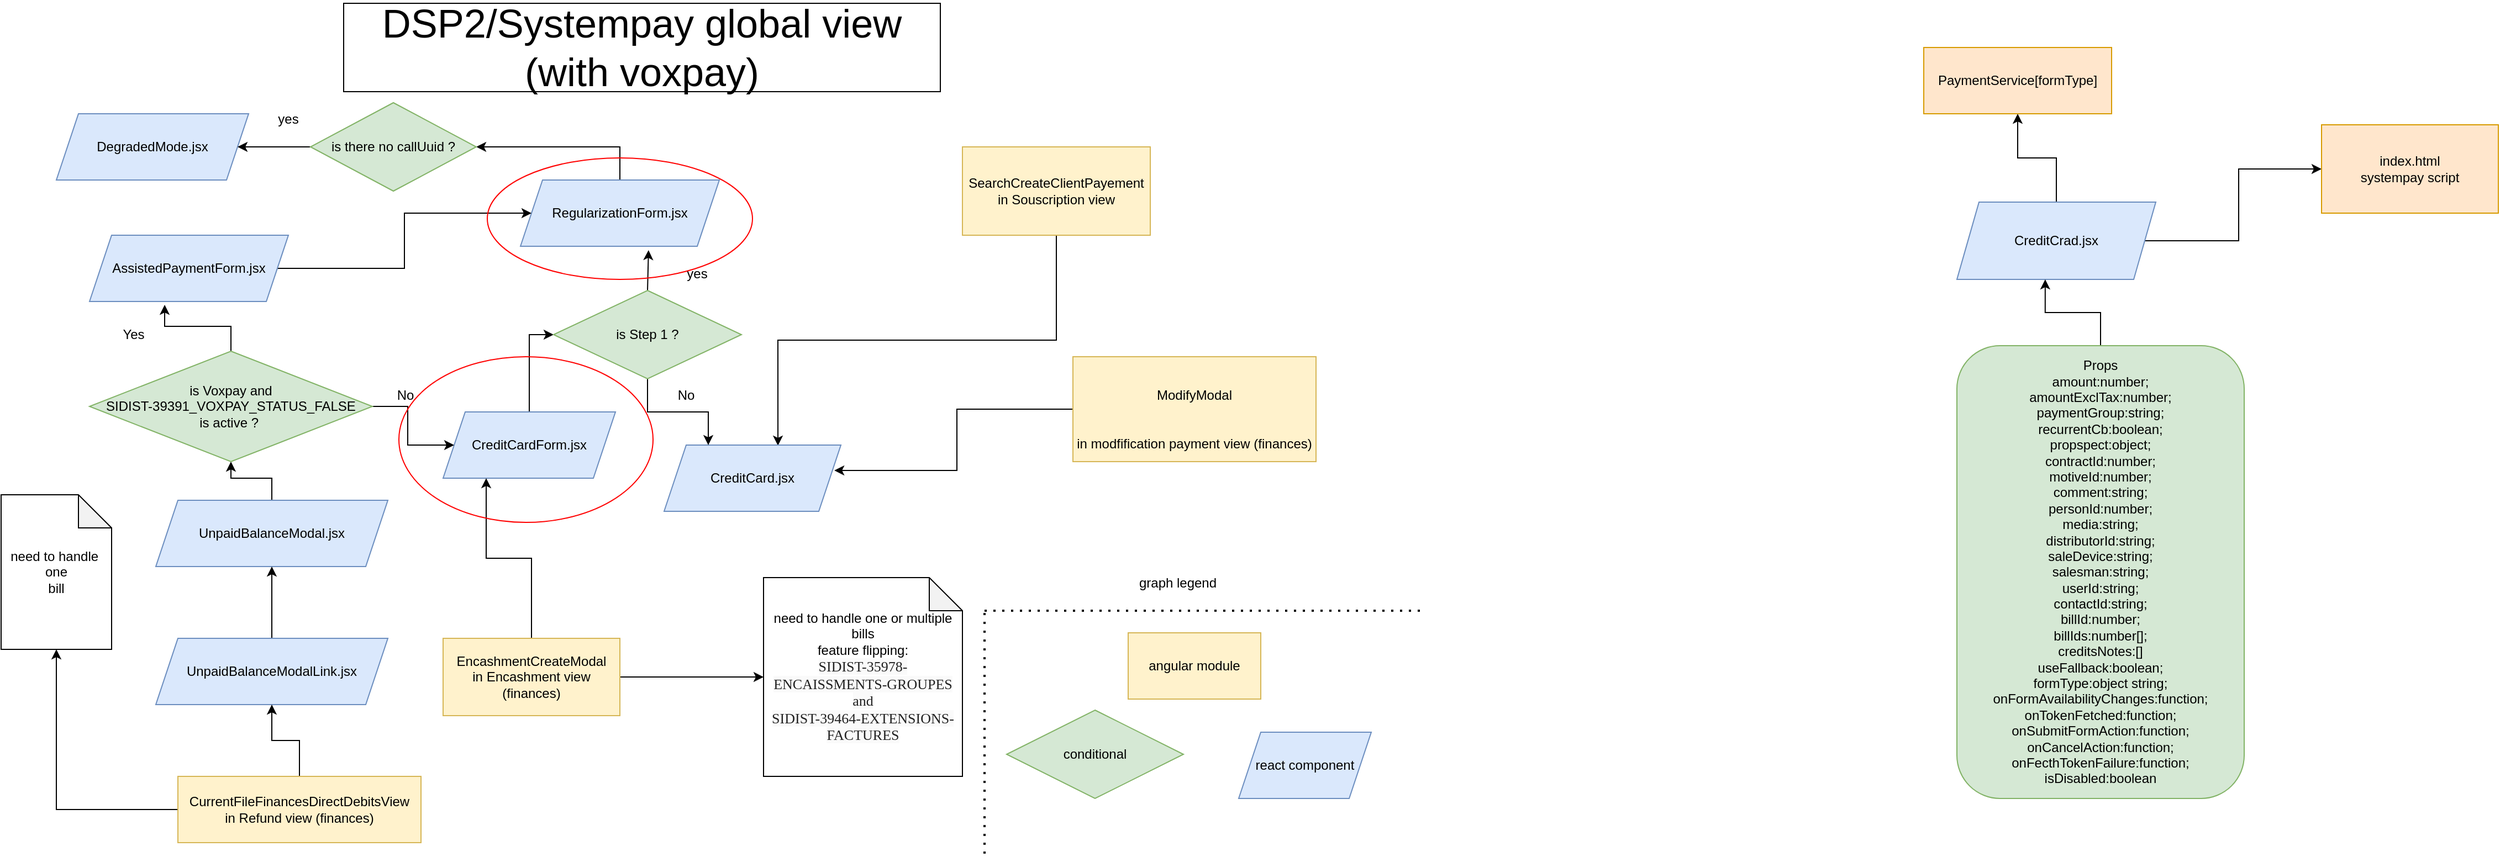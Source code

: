 <mxfile version="20.4.1" type="github" pages="3">
  <diagram id="VnlkdWDD-OTya16-6Z_L" name="Page-1">
    <mxGraphModel dx="1227" dy="785" grid="1" gridSize="10" guides="1" tooltips="1" connect="1" arrows="1" fold="1" page="1" pageScale="1" pageWidth="827" pageHeight="1169" math="0" shadow="0">
      <root>
        <mxCell id="0" />
        <mxCell id="1" parent="0" />
        <mxCell id="nQrAimb7asng9hxnftcy-4" style="edgeStyle=orthogonalEdgeStyle;rounded=0;orthogonalLoop=1;jettySize=auto;html=1;exitX=0.5;exitY=1;exitDx=0;exitDy=0;entryX=0.644;entryY=0.008;entryDx=0;entryDy=0;entryPerimeter=0;" parent="1" source="nQrAimb7asng9hxnftcy-1" target="nQrAimb7asng9hxnftcy-2" edge="1">
          <mxGeometry relative="1" as="geometry" />
        </mxCell>
        <mxCell id="nQrAimb7asng9hxnftcy-1" value="SearchCreateClientPayement&lt;br&gt;in Souscription view&lt;br&gt;" style="rounded=0;whiteSpace=wrap;html=1;fillColor=#fff2cc;strokeColor=#d6b656;" parent="1" vertex="1">
          <mxGeometry x="920" y="140" width="170" height="80" as="geometry" />
        </mxCell>
        <mxCell id="nQrAimb7asng9hxnftcy-2" value="CreditCard.jsx" style="shape=parallelogram;perimeter=parallelogramPerimeter;whiteSpace=wrap;html=1;fixedSize=1;fillColor=#dae8fc;strokeColor=#6c8ebf;" parent="1" vertex="1">
          <mxGeometry x="650" y="410" width="160" height="60" as="geometry" />
        </mxCell>
        <mxCell id="nQrAimb7asng9hxnftcy-6" value="&lt;font style=&quot;font-size: 36px;&quot;&gt;DSP2/Systempay global view (with voxpay)&lt;/font&gt;" style="rounded=0;whiteSpace=wrap;html=1;" parent="1" vertex="1">
          <mxGeometry x="360" y="10" width="540" height="80" as="geometry" />
        </mxCell>
        <mxCell id="nQrAimb7asng9hxnftcy-8" style="edgeStyle=orthogonalEdgeStyle;rounded=0;orthogonalLoop=1;jettySize=auto;html=1;exitX=0;exitY=0.5;exitDx=0;exitDy=0;entryX=0.963;entryY=0.383;entryDx=0;entryDy=0;entryPerimeter=0;fontSize=12;" parent="1" source="nQrAimb7asng9hxnftcy-7" target="nQrAimb7asng9hxnftcy-2" edge="1">
          <mxGeometry relative="1" as="geometry" />
        </mxCell>
        <mxCell id="nQrAimb7asng9hxnftcy-7" value="&lt;font style=&quot;font-size: 12px;&quot;&gt;ModifyModal &lt;br&gt;in modfification payment view (finances)&lt;br&gt;&lt;/font&gt;" style="rounded=0;whiteSpace=wrap;html=1;fontSize=36;fillColor=#fff2cc;strokeColor=#d6b656;" parent="1" vertex="1">
          <mxGeometry x="1020" y="330" width="220" height="95" as="geometry" />
        </mxCell>
        <mxCell id="nQrAimb7asng9hxnftcy-46" style="edgeStyle=orthogonalEdgeStyle;rounded=0;orthogonalLoop=1;jettySize=auto;html=1;exitX=0.5;exitY=0;exitDx=0;exitDy=0;entryX=0;entryY=0.5;entryDx=0;entryDy=0;fontSize=12;" parent="1" source="nQrAimb7asng9hxnftcy-9" target="nQrAimb7asng9hxnftcy-45" edge="1">
          <mxGeometry relative="1" as="geometry" />
        </mxCell>
        <mxCell id="nQrAimb7asng9hxnftcy-9" value="CreditCardForm.jsx" style="shape=parallelogram;perimeter=parallelogramPerimeter;whiteSpace=wrap;html=1;fixedSize=1;fontSize=12;fillColor=#dae8fc;strokeColor=#6c8ebf;" parent="1" vertex="1">
          <mxGeometry x="450" y="380" width="156" height="60" as="geometry" />
        </mxCell>
        <mxCell id="nQrAimb7asng9hxnftcy-53" style="edgeStyle=orthogonalEdgeStyle;rounded=0;orthogonalLoop=1;jettySize=auto;html=1;exitX=0.5;exitY=0;exitDx=0;exitDy=0;entryX=0.5;entryY=1;entryDx=0;entryDy=0;fontSize=12;" parent="1" source="nQrAimb7asng9hxnftcy-11" target="nQrAimb7asng9hxnftcy-51" edge="1">
          <mxGeometry relative="1" as="geometry" />
        </mxCell>
        <mxCell id="nQrAimb7asng9hxnftcy-11" value="UnpaidBalanceModal.jsx" style="shape=parallelogram;perimeter=parallelogramPerimeter;whiteSpace=wrap;html=1;fixedSize=1;fontSize=12;fillColor=#dae8fc;strokeColor=#6c8ebf;" parent="1" vertex="1">
          <mxGeometry x="190" y="460" width="210" height="60" as="geometry" />
        </mxCell>
        <mxCell id="nQrAimb7asng9hxnftcy-15" style="edgeStyle=orthogonalEdgeStyle;rounded=0;orthogonalLoop=1;jettySize=auto;html=1;entryX=0.5;entryY=1;entryDx=0;entryDy=0;fontSize=12;" parent="1" source="nQrAimb7asng9hxnftcy-13" target="nQrAimb7asng9hxnftcy-11" edge="1">
          <mxGeometry relative="1" as="geometry" />
        </mxCell>
        <mxCell id="nQrAimb7asng9hxnftcy-13" value="UnpaidBalanceModalLink.jsx" style="shape=parallelogram;perimeter=parallelogramPerimeter;whiteSpace=wrap;html=1;fixedSize=1;fontSize=12;fillColor=#dae8fc;strokeColor=#6c8ebf;" parent="1" vertex="1">
          <mxGeometry x="190" y="585" width="210" height="60" as="geometry" />
        </mxCell>
        <mxCell id="nQrAimb7asng9hxnftcy-17" style="edgeStyle=orthogonalEdgeStyle;rounded=0;orthogonalLoop=1;jettySize=auto;html=1;exitX=0.5;exitY=0;exitDx=0;exitDy=0;entryX=0.5;entryY=1;entryDx=0;entryDy=0;fontSize=12;" parent="1" source="nQrAimb7asng9hxnftcy-16" target="nQrAimb7asng9hxnftcy-13" edge="1">
          <mxGeometry relative="1" as="geometry" />
        </mxCell>
        <mxCell id="nQrAimb7asng9hxnftcy-40" style="edgeStyle=orthogonalEdgeStyle;rounded=0;orthogonalLoop=1;jettySize=auto;html=1;exitX=0;exitY=0.5;exitDx=0;exitDy=0;entryX=0.5;entryY=1;entryDx=0;entryDy=0;entryPerimeter=0;fontSize=12;" parent="1" source="nQrAimb7asng9hxnftcy-16" target="nQrAimb7asng9hxnftcy-39" edge="1">
          <mxGeometry relative="1" as="geometry" />
        </mxCell>
        <mxCell id="nQrAimb7asng9hxnftcy-16" value="CurrentFileFinancesDirectDebitsView&lt;br&gt;in Refund view (finances)" style="rounded=0;whiteSpace=wrap;html=1;fontSize=12;fillColor=#fff2cc;strokeColor=#d6b656;" parent="1" vertex="1">
          <mxGeometry x="210" y="710" width="220" height="60" as="geometry" />
        </mxCell>
        <mxCell id="nQrAimb7asng9hxnftcy-20" style="edgeStyle=orthogonalEdgeStyle;rounded=0;orthogonalLoop=1;jettySize=auto;html=1;exitX=0.5;exitY=0;exitDx=0;exitDy=0;entryX=0.25;entryY=1;entryDx=0;entryDy=0;fontSize=12;" parent="1" source="nQrAimb7asng9hxnftcy-18" target="nQrAimb7asng9hxnftcy-9" edge="1">
          <mxGeometry relative="1" as="geometry" />
        </mxCell>
        <mxCell id="nQrAimb7asng9hxnftcy-42" style="edgeStyle=orthogonalEdgeStyle;rounded=0;orthogonalLoop=1;jettySize=auto;html=1;exitX=1;exitY=0.5;exitDx=0;exitDy=0;entryX=0;entryY=0.5;entryDx=0;entryDy=0;entryPerimeter=0;fontSize=12;" parent="1" source="nQrAimb7asng9hxnftcy-18" target="nQrAimb7asng9hxnftcy-41" edge="1">
          <mxGeometry relative="1" as="geometry" />
        </mxCell>
        <mxCell id="nQrAimb7asng9hxnftcy-18" value="EncashmentCreateModal&lt;br&gt;in Encashment view (finances)" style="rounded=0;whiteSpace=wrap;html=1;fontSize=12;fillColor=#fff2cc;strokeColor=#d6b656;" parent="1" vertex="1">
          <mxGeometry x="450" y="585" width="160" height="70" as="geometry" />
        </mxCell>
        <mxCell id="nQrAimb7asng9hxnftcy-63" style="edgeStyle=orthogonalEdgeStyle;rounded=0;orthogonalLoop=1;jettySize=auto;html=1;exitX=0.5;exitY=0;exitDx=0;exitDy=0;fontSize=12;" parent="1" source="nQrAimb7asng9hxnftcy-21" target="nQrAimb7asng9hxnftcy-58" edge="1">
          <mxGeometry relative="1" as="geometry" />
        </mxCell>
        <mxCell id="nQrAimb7asng9hxnftcy-21" value="RegularizationForm.jsx" style="shape=parallelogram;perimeter=parallelogramPerimeter;whiteSpace=wrap;html=1;fixedSize=1;fontSize=12;fillColor=#dae8fc;strokeColor=#6c8ebf;" parent="1" vertex="1">
          <mxGeometry x="520" y="170" width="180" height="60" as="geometry" />
        </mxCell>
        <mxCell id="nQrAimb7asng9hxnftcy-25" style="edgeStyle=orthogonalEdgeStyle;rounded=0;orthogonalLoop=1;jettySize=auto;html=1;exitX=1;exitY=0.5;exitDx=0;exitDy=0;entryX=0;entryY=0.5;entryDx=0;entryDy=0;fontSize=12;" parent="1" source="nQrAimb7asng9hxnftcy-23" target="nQrAimb7asng9hxnftcy-21" edge="1">
          <mxGeometry relative="1" as="geometry" />
        </mxCell>
        <mxCell id="nQrAimb7asng9hxnftcy-23" value="AssistedPaymentForm.jsx" style="shape=parallelogram;perimeter=parallelogramPerimeter;whiteSpace=wrap;html=1;fixedSize=1;fontSize=12;fillColor=#dae8fc;strokeColor=#6c8ebf;" parent="1" vertex="1">
          <mxGeometry x="130" y="220" width="180" height="60" as="geometry" />
        </mxCell>
        <mxCell id="nQrAimb7asng9hxnftcy-27" value="graph legend" style="text;html=1;strokeColor=none;fillColor=none;align=center;verticalAlign=middle;whiteSpace=wrap;rounded=0;fontSize=12;" parent="1" vertex="1">
          <mxGeometry x="1030" y="520" width="170" height="30" as="geometry" />
        </mxCell>
        <mxCell id="nQrAimb7asng9hxnftcy-29" value="" style="endArrow=none;dashed=1;html=1;dashPattern=1 3;strokeWidth=2;rounded=0;fontSize=12;" parent="1" edge="1">
          <mxGeometry width="50" height="50" relative="1" as="geometry">
            <mxPoint x="940" y="560" as="sourcePoint" />
            <mxPoint x="1340" y="560" as="targetPoint" />
            <Array as="points">
              <mxPoint x="1170" y="560" />
            </Array>
          </mxGeometry>
        </mxCell>
        <mxCell id="nQrAimb7asng9hxnftcy-31" value="" style="endArrow=none;dashed=1;html=1;dashPattern=1 3;strokeWidth=2;rounded=0;fontSize=12;" parent="1" edge="1">
          <mxGeometry width="50" height="50" relative="1" as="geometry">
            <mxPoint x="940" y="780" as="sourcePoint" />
            <mxPoint x="940" y="560" as="targetPoint" />
          </mxGeometry>
        </mxCell>
        <mxCell id="nQrAimb7asng9hxnftcy-32" value="angular module" style="rounded=0;whiteSpace=wrap;html=1;fontSize=12;fillColor=#fff2cc;strokeColor=#d6b656;" parent="1" vertex="1">
          <mxGeometry x="1070" y="580" width="120" height="60" as="geometry" />
        </mxCell>
        <mxCell id="nQrAimb7asng9hxnftcy-34" value="react component" style="shape=parallelogram;perimeter=parallelogramPerimeter;whiteSpace=wrap;html=1;fixedSize=1;fontSize=12;fillColor=#dae8fc;strokeColor=#6c8ebf;" parent="1" vertex="1">
          <mxGeometry x="1170" y="670" width="120" height="60" as="geometry" />
        </mxCell>
        <mxCell id="nQrAimb7asng9hxnftcy-35" value="DegradedMode.jsx" style="shape=parallelogram;perimeter=parallelogramPerimeter;whiteSpace=wrap;html=1;fixedSize=1;fontSize=12;fillColor=#dae8fc;strokeColor=#6c8ebf;" parent="1" vertex="1">
          <mxGeometry x="100" y="110" width="174" height="60" as="geometry" />
        </mxCell>
        <mxCell id="nQrAimb7asng9hxnftcy-39" value="need to handle&amp;nbsp; one&lt;br&gt;bill" style="shape=note;whiteSpace=wrap;html=1;backgroundOutline=1;darkOpacity=0.05;fontSize=12;" parent="1" vertex="1">
          <mxGeometry x="50" y="455" width="100" height="140" as="geometry" />
        </mxCell>
        <mxCell id="nQrAimb7asng9hxnftcy-41" value="need to handle one or multiple bills&lt;br&gt;feature flipping:&lt;br&gt;&lt;span style=&quot;color: rgba(0, 0, 0, 0.87); font-family: &amp;quot;Roboto Slab&amp;quot;, serif; font-size: 13px; text-align: left; background-color: rgb(250, 250, 250);&quot;&gt;SIDIST-35978-ENCAISSMENTS-GROUPES and&lt;br&gt;&lt;/span&gt;&lt;span style=&quot;color: rgba(0, 0, 0, 0.87); font-family: &amp;quot;Roboto Slab&amp;quot;, serif; font-size: 13px; text-align: left; background-color: rgb(250, 250, 250);&quot;&gt;SIDIST-39464-EXTENSIONS-FACTURES&lt;/span&gt;&lt;span style=&quot;color: rgba(0, 0, 0, 0.87); font-family: &amp;quot;Roboto Slab&amp;quot;, serif; font-size: 13px; text-align: left; background-color: rgb(250, 250, 250);&quot;&gt;&lt;br&gt;&lt;/span&gt;" style="shape=note;whiteSpace=wrap;html=1;backgroundOutline=1;darkOpacity=0.05;fontSize=12;" parent="1" vertex="1">
          <mxGeometry x="740" y="530" width="180" height="180" as="geometry" />
        </mxCell>
        <mxCell id="nQrAimb7asng9hxnftcy-47" style="edgeStyle=orthogonalEdgeStyle;rounded=0;orthogonalLoop=1;jettySize=auto;html=1;exitX=0.5;exitY=0;exitDx=0;exitDy=0;entryX=0.644;entryY=1.058;entryDx=0;entryDy=0;entryPerimeter=0;fontSize=12;" parent="1" source="nQrAimb7asng9hxnftcy-45" target="nQrAimb7asng9hxnftcy-21" edge="1">
          <mxGeometry relative="1" as="geometry" />
        </mxCell>
        <mxCell id="nQrAimb7asng9hxnftcy-48" style="edgeStyle=orthogonalEdgeStyle;rounded=0;orthogonalLoop=1;jettySize=auto;html=1;exitX=0.5;exitY=1;exitDx=0;exitDy=0;entryX=0.25;entryY=0;entryDx=0;entryDy=0;fontSize=12;" parent="1" source="nQrAimb7asng9hxnftcy-45" target="nQrAimb7asng9hxnftcy-2" edge="1">
          <mxGeometry relative="1" as="geometry" />
        </mxCell>
        <mxCell id="nQrAimb7asng9hxnftcy-45" value="is Step 1 ?" style="rhombus;whiteSpace=wrap;html=1;fontSize=12;fillColor=#d5e8d4;strokeColor=#82b366;" parent="1" vertex="1">
          <mxGeometry x="550" y="270" width="170" height="80" as="geometry" />
        </mxCell>
        <mxCell id="nQrAimb7asng9hxnftcy-49" value="No" style="text;html=1;strokeColor=none;fillColor=none;align=center;verticalAlign=middle;whiteSpace=wrap;rounded=0;fontSize=12;" parent="1" vertex="1">
          <mxGeometry x="640" y="350" width="60" height="30" as="geometry" />
        </mxCell>
        <mxCell id="nQrAimb7asng9hxnftcy-50" value="yes" style="text;html=1;strokeColor=none;fillColor=none;align=center;verticalAlign=middle;whiteSpace=wrap;rounded=0;fontSize=12;" parent="1" vertex="1">
          <mxGeometry x="650" y="240" width="60" height="30" as="geometry" />
        </mxCell>
        <mxCell id="nQrAimb7asng9hxnftcy-54" style="edgeStyle=orthogonalEdgeStyle;rounded=0;orthogonalLoop=1;jettySize=auto;html=1;exitX=1;exitY=0.5;exitDx=0;exitDy=0;fontSize=12;" parent="1" source="nQrAimb7asng9hxnftcy-51" target="nQrAimb7asng9hxnftcy-9" edge="1">
          <mxGeometry relative="1" as="geometry" />
        </mxCell>
        <mxCell id="nQrAimb7asng9hxnftcy-56" style="edgeStyle=orthogonalEdgeStyle;rounded=0;orthogonalLoop=1;jettySize=auto;html=1;exitX=0.5;exitY=0;exitDx=0;exitDy=0;entryX=0.378;entryY=1.05;entryDx=0;entryDy=0;entryPerimeter=0;fontSize=12;" parent="1" source="nQrAimb7asng9hxnftcy-51" target="nQrAimb7asng9hxnftcy-23" edge="1">
          <mxGeometry relative="1" as="geometry" />
        </mxCell>
        <mxCell id="nQrAimb7asng9hxnftcy-51" value="is Voxpay and &lt;br&gt;SIDIST-39391_VOXPAY_STATUS_FALSE&lt;br&gt;&lt;span style=&quot;background-color: initial; text-align: left;&quot;&gt;is active ?&amp;nbsp;&lt;/span&gt;" style="rhombus;whiteSpace=wrap;html=1;fontSize=12;fillColor=#d5e8d4;strokeColor=#82b366;" parent="1" vertex="1">
          <mxGeometry x="130" y="325" width="256" height="100" as="geometry" />
        </mxCell>
        <mxCell id="nQrAimb7asng9hxnftcy-55" value="No" style="text;html=1;strokeColor=none;fillColor=none;align=center;verticalAlign=middle;whiteSpace=wrap;rounded=0;fontSize=12;" parent="1" vertex="1">
          <mxGeometry x="386" y="350" width="60" height="30" as="geometry" />
        </mxCell>
        <mxCell id="nQrAimb7asng9hxnftcy-57" value="Yes" style="text;html=1;strokeColor=none;fillColor=none;align=center;verticalAlign=middle;whiteSpace=wrap;rounded=0;fontSize=12;" parent="1" vertex="1">
          <mxGeometry x="140" y="295" width="60" height="30" as="geometry" />
        </mxCell>
        <mxCell id="nQrAimb7asng9hxnftcy-60" style="edgeStyle=orthogonalEdgeStyle;rounded=0;orthogonalLoop=1;jettySize=auto;html=1;exitX=0;exitY=0.5;exitDx=0;exitDy=0;entryX=1;entryY=0.5;entryDx=0;entryDy=0;fontSize=12;" parent="1" source="nQrAimb7asng9hxnftcy-58" target="nQrAimb7asng9hxnftcy-35" edge="1">
          <mxGeometry relative="1" as="geometry" />
        </mxCell>
        <mxCell id="nQrAimb7asng9hxnftcy-58" value="is there no callUuid ?" style="rhombus;whiteSpace=wrap;html=1;fontSize=12;fillColor=#d5e8d4;strokeColor=#82b366;" parent="1" vertex="1">
          <mxGeometry x="330" y="100" width="150" height="80" as="geometry" />
        </mxCell>
        <mxCell id="nQrAimb7asng9hxnftcy-61" value="yes" style="text;html=1;strokeColor=none;fillColor=none;align=center;verticalAlign=middle;whiteSpace=wrap;rounded=0;fontSize=12;" parent="1" vertex="1">
          <mxGeometry x="280" y="100" width="60" height="30" as="geometry" />
        </mxCell>
        <mxCell id="nQrAimb7asng9hxnftcy-62" value="conditional" style="rhombus;whiteSpace=wrap;html=1;fontSize=12;fillColor=#d5e8d4;strokeColor=#82b366;" parent="1" vertex="1">
          <mxGeometry x="960" y="650" width="160" height="80" as="geometry" />
        </mxCell>
        <mxCell id="nQrAimb7asng9hxnftcy-65" value="" style="ellipse;whiteSpace=wrap;html=1;fontSize=12;fillColor=none;strokeColor=#FF0000;" parent="1" vertex="1">
          <mxGeometry x="410" y="330" width="230" height="150" as="geometry" />
        </mxCell>
        <mxCell id="nQrAimb7asng9hxnftcy-67" value="" style="ellipse;whiteSpace=wrap;html=1;fontSize=12;fillColor=none;strokeColor=#FF0000;" parent="1" vertex="1">
          <mxGeometry x="490" y="150" width="240" height="110" as="geometry" />
        </mxCell>
        <mxCell id="XJD_CI6zuUR2ZBToubkx-3" style="edgeStyle=orthogonalEdgeStyle;rounded=0;orthogonalLoop=1;jettySize=auto;html=1;exitX=1;exitY=0.5;exitDx=0;exitDy=0;" edge="1" parent="1" source="XJD_CI6zuUR2ZBToubkx-1" target="XJD_CI6zuUR2ZBToubkx-2">
          <mxGeometry relative="1" as="geometry" />
        </mxCell>
        <mxCell id="XJD_CI6zuUR2ZBToubkx-8" style="edgeStyle=orthogonalEdgeStyle;rounded=0;orthogonalLoop=1;jettySize=auto;html=1;exitX=0.5;exitY=0;exitDx=0;exitDy=0;entryX=0.5;entryY=1;entryDx=0;entryDy=0;" edge="1" parent="1" source="XJD_CI6zuUR2ZBToubkx-1" target="XJD_CI6zuUR2ZBToubkx-7">
          <mxGeometry relative="1" as="geometry" />
        </mxCell>
        <mxCell id="XJD_CI6zuUR2ZBToubkx-1" value="CreditCrad.jsx" style="shape=parallelogram;perimeter=parallelogramPerimeter;whiteSpace=wrap;html=1;fixedSize=1;fillColor=#dae8fc;strokeColor=#6c8ebf;" vertex="1" parent="1">
          <mxGeometry x="1820" y="190" width="180" height="70" as="geometry" />
        </mxCell>
        <mxCell id="XJD_CI6zuUR2ZBToubkx-2" value="index.html&lt;br&gt;systempay script" style="rounded=0;whiteSpace=wrap;html=1;fillColor=#ffe6cc;strokeColor=#d79b00;" vertex="1" parent="1">
          <mxGeometry x="2150" y="120" width="160" height="80" as="geometry" />
        </mxCell>
        <mxCell id="XJD_CI6zuUR2ZBToubkx-6" style="edgeStyle=orthogonalEdgeStyle;rounded=0;orthogonalLoop=1;jettySize=auto;html=1;exitX=0.5;exitY=0;exitDx=0;exitDy=0;entryX=0.444;entryY=1;entryDx=0;entryDy=0;entryPerimeter=0;" edge="1" parent="1" source="XJD_CI6zuUR2ZBToubkx-4" target="XJD_CI6zuUR2ZBToubkx-1">
          <mxGeometry relative="1" as="geometry" />
        </mxCell>
        <mxCell id="XJD_CI6zuUR2ZBToubkx-4" value="Props&lt;br&gt;amount:number;&lt;br&gt;amountExclTax:number;&lt;br&gt;paymentGroup:string;&lt;br&gt;recurrentCb:boolean;&lt;br&gt;propspect:object;&lt;br&gt;contractId:number;&lt;br&gt;motiveId:number;&lt;br&gt;comment:string;&lt;br&gt;personId:number;&lt;br&gt;media:string;&lt;br&gt;distributorId:string;&lt;br&gt;saleDevice:string;&lt;br&gt;salesman:string;&lt;br&gt;userId:string;&lt;br&gt;contactId:string;&lt;br&gt;billId:number;&lt;br&gt;billIds:number[];&lt;br&gt;creditsNotes:[]&lt;br&gt;useFallback:boolean;&lt;br&gt;formType:object string;&lt;br&gt;onFormAvailabilityChanges:function;&lt;br&gt;onTokenFetched:function;&lt;br&gt;onSubmitFormAction:function;&lt;br&gt;onCancelAction:function;&lt;br&gt;onFecthTokenFailure:function;&lt;br&gt;isDisabled:boolean" style="rounded=1;whiteSpace=wrap;html=1;fillColor=#d5e8d4;strokeColor=#82b366;" vertex="1" parent="1">
          <mxGeometry x="1820" y="320" width="260" height="410" as="geometry" />
        </mxCell>
        <mxCell id="XJD_CI6zuUR2ZBToubkx-7" value="PaymentService[formType]" style="rounded=0;whiteSpace=wrap;html=1;fillColor=#ffe6cc;strokeColor=#d79b00;" vertex="1" parent="1">
          <mxGeometry x="1790" y="50" width="170" height="60" as="geometry" />
        </mxCell>
      </root>
    </mxGraphModel>
  </diagram>
  <diagram id="8OLOt3S28jrXy8Qwgcgk" name="Page-2">
    <mxGraphModel dx="2125" dy="842" grid="1" gridSize="10" guides="1" tooltips="1" connect="1" arrows="1" fold="1" page="1" pageScale="1" pageWidth="827" pageHeight="1169" math="0" shadow="0">
      <root>
        <mxCell id="0" />
        <mxCell id="1" parent="0" />
        <mxCell id="63oONz0xdTf-GP-1cinu-1" style="edgeStyle=orthogonalEdgeStyle;rounded=0;orthogonalLoop=1;jettySize=auto;html=1;exitX=0.5;exitY=1;exitDx=0;exitDy=0;entryX=0.644;entryY=0.008;entryDx=0;entryDy=0;entryPerimeter=0;" parent="1" source="63oONz0xdTf-GP-1cinu-2" target="63oONz0xdTf-GP-1cinu-3" edge="1">
          <mxGeometry relative="1" as="geometry" />
        </mxCell>
        <mxCell id="63oONz0xdTf-GP-1cinu-2" value="SearchCreateClientPayement&lt;br&gt;in Souscription view&lt;br&gt;" style="rounded=0;whiteSpace=wrap;html=1;fillColor=#fff2cc;strokeColor=#d6b656;" parent="1" vertex="1">
          <mxGeometry x="970" y="190" width="170" height="80" as="geometry" />
        </mxCell>
        <mxCell id="63oONz0xdTf-GP-1cinu-3" value="CreditCard.jsx" style="shape=parallelogram;perimeter=parallelogramPerimeter;whiteSpace=wrap;html=1;fixedSize=1;fillColor=#dae8fc;strokeColor=#6c8ebf;" parent="1" vertex="1">
          <mxGeometry x="770" y="425" width="160" height="60" as="geometry" />
        </mxCell>
        <mxCell id="63oONz0xdTf-GP-1cinu-4" style="edgeStyle=orthogonalEdgeStyle;rounded=0;orthogonalLoop=1;jettySize=auto;html=1;exitX=0;exitY=0.5;exitDx=0;exitDy=0;entryX=0.963;entryY=0.383;entryDx=0;entryDy=0;entryPerimeter=0;fontSize=12;" parent="1" source="63oONz0xdTf-GP-1cinu-5" target="63oONz0xdTf-GP-1cinu-3" edge="1">
          <mxGeometry relative="1" as="geometry" />
        </mxCell>
        <mxCell id="63oONz0xdTf-GP-1cinu-5" value="&lt;font style=&quot;font-size: 12px;&quot;&gt;ModifyModal &lt;br&gt;in modfification payment view (finances)&lt;br&gt;&lt;/font&gt;" style="rounded=0;whiteSpace=wrap;html=1;fontSize=36;fillColor=#fff2cc;strokeColor=#d6b656;" parent="1" vertex="1">
          <mxGeometry x="1050" y="455" width="220" height="95" as="geometry" />
        </mxCell>
        <mxCell id="63oONz0xdTf-GP-1cinu-6" style="edgeStyle=orthogonalEdgeStyle;rounded=0;orthogonalLoop=1;jettySize=auto;html=1;exitX=0.5;exitY=0;exitDx=0;exitDy=0;entryX=0;entryY=0.5;entryDx=0;entryDy=0;fontSize=12;" parent="1" source="63oONz0xdTf-GP-1cinu-7" target="63oONz0xdTf-GP-1cinu-30" edge="1">
          <mxGeometry relative="1" as="geometry" />
        </mxCell>
        <mxCell id="63oONz0xdTf-GP-1cinu-56" style="edgeStyle=orthogonalEdgeStyle;rounded=0;orthogonalLoop=1;jettySize=auto;html=1;exitX=0;exitY=0.5;exitDx=0;exitDy=0;entryX=0.5;entryY=1;entryDx=0;entryDy=0;fontSize=12;" parent="1" source="63oONz0xdTf-GP-1cinu-7" target="63oONz0xdTf-GP-1cinu-54" edge="1">
          <mxGeometry relative="1" as="geometry" />
        </mxCell>
        <mxCell id="63oONz0xdTf-GP-1cinu-7" value="CreditCardForm.jsx" style="shape=parallelogram;perimeter=parallelogramPerimeter;whiteSpace=wrap;html=1;fixedSize=1;fontSize=12;fillColor=#dae8fc;strokeColor=#6c8ebf;" parent="1" vertex="1">
          <mxGeometry x="640" y="570" width="156" height="60" as="geometry" />
        </mxCell>
        <mxCell id="63oONz0xdTf-GP-1cinu-8" style="edgeStyle=orthogonalEdgeStyle;rounded=0;orthogonalLoop=1;jettySize=auto;html=1;exitX=0.5;exitY=0;exitDx=0;exitDy=0;entryX=0.5;entryY=1;entryDx=0;entryDy=0;fontSize=12;" parent="1" source="63oONz0xdTf-GP-1cinu-9" target="63oONz0xdTf-GP-1cinu-35" edge="1">
          <mxGeometry relative="1" as="geometry" />
        </mxCell>
        <mxCell id="63oONz0xdTf-GP-1cinu-9" value="UnpaidBalanceModal.jsx" style="shape=parallelogram;perimeter=parallelogramPerimeter;whiteSpace=wrap;html=1;fixedSize=1;fontSize=12;fillColor=#dae8fc;strokeColor=#6c8ebf;" parent="1" vertex="1">
          <mxGeometry x="82" y="525" width="210" height="60" as="geometry" />
        </mxCell>
        <mxCell id="63oONz0xdTf-GP-1cinu-10" style="edgeStyle=orthogonalEdgeStyle;rounded=0;orthogonalLoop=1;jettySize=auto;html=1;entryX=0.5;entryY=1;entryDx=0;entryDy=0;fontSize=12;" parent="1" source="63oONz0xdTf-GP-1cinu-11" target="63oONz0xdTf-GP-1cinu-9" edge="1">
          <mxGeometry relative="1" as="geometry" />
        </mxCell>
        <mxCell id="63oONz0xdTf-GP-1cinu-11" value="UnpaidBalanceModalLink.jsx" style="shape=parallelogram;perimeter=parallelogramPerimeter;whiteSpace=wrap;html=1;fixedSize=1;fontSize=12;fillColor=#dae8fc;strokeColor=#6c8ebf;" parent="1" vertex="1">
          <mxGeometry x="64" y="630" width="210" height="60" as="geometry" />
        </mxCell>
        <mxCell id="63oONz0xdTf-GP-1cinu-12" style="edgeStyle=orthogonalEdgeStyle;rounded=0;orthogonalLoop=1;jettySize=auto;html=1;exitX=0.5;exitY=0;exitDx=0;exitDy=0;entryX=0.5;entryY=1;entryDx=0;entryDy=0;fontSize=12;" parent="1" source="63oONz0xdTf-GP-1cinu-14" target="63oONz0xdTf-GP-1cinu-11" edge="1">
          <mxGeometry relative="1" as="geometry" />
        </mxCell>
        <mxCell id="63oONz0xdTf-GP-1cinu-13" style="edgeStyle=orthogonalEdgeStyle;rounded=0;orthogonalLoop=1;jettySize=auto;html=1;exitX=0;exitY=0.5;exitDx=0;exitDy=0;entryX=0.5;entryY=1;entryDx=0;entryDy=0;entryPerimeter=0;fontSize=12;" parent="1" source="63oONz0xdTf-GP-1cinu-14" target="63oONz0xdTf-GP-1cinu-26" edge="1">
          <mxGeometry relative="1" as="geometry" />
        </mxCell>
        <mxCell id="63oONz0xdTf-GP-1cinu-14" value="CurrentFileFinancesDirectDebitsView&lt;br&gt;in Refund view (finances)" style="rounded=0;whiteSpace=wrap;html=1;fontSize=12;fillColor=#fff2cc;strokeColor=#d6b656;" parent="1" vertex="1">
          <mxGeometry x="77" y="760" width="220" height="60" as="geometry" />
        </mxCell>
        <mxCell id="63oONz0xdTf-GP-1cinu-15" style="edgeStyle=orthogonalEdgeStyle;rounded=0;orthogonalLoop=1;jettySize=auto;html=1;exitX=0.5;exitY=0;exitDx=0;exitDy=0;entryX=0.25;entryY=1;entryDx=0;entryDy=0;fontSize=12;" parent="1" source="63oONz0xdTf-GP-1cinu-17" target="63oONz0xdTf-GP-1cinu-7" edge="1">
          <mxGeometry relative="1" as="geometry" />
        </mxCell>
        <mxCell id="63oONz0xdTf-GP-1cinu-16" style="edgeStyle=orthogonalEdgeStyle;rounded=0;orthogonalLoop=1;jettySize=auto;html=1;exitX=1;exitY=0.5;exitDx=0;exitDy=0;entryX=0;entryY=0.5;entryDx=0;entryDy=0;entryPerimeter=0;fontSize=12;" parent="1" source="63oONz0xdTf-GP-1cinu-17" target="63oONz0xdTf-GP-1cinu-27" edge="1">
          <mxGeometry relative="1" as="geometry" />
        </mxCell>
        <mxCell id="63oONz0xdTf-GP-1cinu-17" value="EncashmentCreateModal&lt;br&gt;in Encashment view (finances)" style="rounded=0;whiteSpace=wrap;html=1;fontSize=12;fillColor=#fff2cc;strokeColor=#d6b656;" parent="1" vertex="1">
          <mxGeometry x="650" y="710" width="160" height="70" as="geometry" />
        </mxCell>
        <mxCell id="63oONz0xdTf-GP-1cinu-49" style="edgeStyle=orthogonalEdgeStyle;rounded=0;orthogonalLoop=1;jettySize=auto;html=1;exitX=0;exitY=0.5;exitDx=0;exitDy=0;entryX=1;entryY=0.5;entryDx=0;entryDy=0;fontSize=12;" parent="1" source="63oONz0xdTf-GP-1cinu-19" target="63oONz0xdTf-GP-1cinu-46" edge="1">
          <mxGeometry relative="1" as="geometry" />
        </mxCell>
        <mxCell id="63oONz0xdTf-GP-1cinu-19" value="RegularizationForm.jsx" style="shape=parallelogram;perimeter=parallelogramPerimeter;whiteSpace=wrap;html=1;fixedSize=1;fontSize=12;fillColor=#dae8fc;strokeColor=#6c8ebf;" parent="1" vertex="1">
          <mxGeometry x="720" y="140" width="180" height="60" as="geometry" />
        </mxCell>
        <mxCell id="63oONz0xdTf-GP-1cinu-45" style="edgeStyle=orthogonalEdgeStyle;rounded=0;orthogonalLoop=1;jettySize=auto;html=1;exitX=1;exitY=0.5;exitDx=0;exitDy=0;fontSize=12;" parent="1" source="63oONz0xdTf-GP-1cinu-21" target="63oONz0xdTf-GP-1cinu-44" edge="1">
          <mxGeometry relative="1" as="geometry" />
        </mxCell>
        <mxCell id="63oONz0xdTf-GP-1cinu-21" value="AssistedPaymentForm.jsx" style="shape=parallelogram;perimeter=parallelogramPerimeter;whiteSpace=wrap;html=1;fixedSize=1;fontSize=12;fillColor=#dae8fc;strokeColor=#6c8ebf;" parent="1" vertex="1">
          <mxGeometry x="60" y="210" width="180" height="60" as="geometry" />
        </mxCell>
        <mxCell id="63oONz0xdTf-GP-1cinu-25" value="DegradedMode.jsx" style="shape=parallelogram;perimeter=parallelogramPerimeter;whiteSpace=wrap;html=1;fixedSize=1;fontSize=12;fillColor=#dae8fc;strokeColor=#6c8ebf;" parent="1" vertex="1">
          <mxGeometry x="100" y="110" width="174" height="60" as="geometry" />
        </mxCell>
        <mxCell id="63oONz0xdTf-GP-1cinu-26" value="need to handle&amp;nbsp; one&lt;br&gt;bill" style="shape=note;whiteSpace=wrap;html=1;backgroundOutline=1;darkOpacity=0.05;fontSize=12;" parent="1" vertex="1">
          <mxGeometry x="-10" y="390" width="100" height="140" as="geometry" />
        </mxCell>
        <mxCell id="63oONz0xdTf-GP-1cinu-27" value="need to handle one or multiple bills&lt;br&gt;feature flipping:&lt;br&gt;&lt;span style=&quot;color: rgba(0, 0, 0, 0.87); font-family: &amp;quot;Roboto Slab&amp;quot;, serif; font-size: 13px; text-align: left; background-color: rgb(250, 250, 250);&quot;&gt;SIDIST-35978-ENCAISSMENTS-GROUPES and&lt;br&gt;&lt;/span&gt;&lt;span style=&quot;color: rgba(0, 0, 0, 0.87); font-family: &amp;quot;Roboto Slab&amp;quot;, serif; font-size: 13px; text-align: left; background-color: rgb(250, 250, 250);&quot;&gt;SIDIST-39464-EXTENSIONS-FACTURES&lt;/span&gt;&lt;span style=&quot;color: rgba(0, 0, 0, 0.87); font-family: &amp;quot;Roboto Slab&amp;quot;, serif; font-size: 13px; text-align: left; background-color: rgb(250, 250, 250);&quot;&gt;&lt;br&gt;&lt;/span&gt;" style="shape=note;whiteSpace=wrap;html=1;backgroundOutline=1;darkOpacity=0.05;fontSize=12;" parent="1" vertex="1">
          <mxGeometry x="850" y="585" width="180" height="180" as="geometry" />
        </mxCell>
        <mxCell id="63oONz0xdTf-GP-1cinu-28" style="edgeStyle=orthogonalEdgeStyle;rounded=0;orthogonalLoop=1;jettySize=auto;html=1;exitX=0.5;exitY=0;exitDx=0;exitDy=0;entryX=0.644;entryY=1.058;entryDx=0;entryDy=0;entryPerimeter=0;fontSize=12;" parent="1" source="63oONz0xdTf-GP-1cinu-30" target="63oONz0xdTf-GP-1cinu-19" edge="1">
          <mxGeometry relative="1" as="geometry" />
        </mxCell>
        <mxCell id="63oONz0xdTf-GP-1cinu-29" style="edgeStyle=orthogonalEdgeStyle;rounded=0;orthogonalLoop=1;jettySize=auto;html=1;exitX=0.5;exitY=1;exitDx=0;exitDy=0;entryX=0.25;entryY=0;entryDx=0;entryDy=0;fontSize=12;" parent="1" source="63oONz0xdTf-GP-1cinu-30" target="63oONz0xdTf-GP-1cinu-3" edge="1">
          <mxGeometry relative="1" as="geometry" />
        </mxCell>
        <mxCell id="63oONz0xdTf-GP-1cinu-30" value="is Step 1 ?" style="rhombus;whiteSpace=wrap;html=1;fontSize=12;fillColor=#d5e8d4;strokeColor=#82b366;" parent="1" vertex="1">
          <mxGeometry x="610" y="270" width="170" height="80" as="geometry" />
        </mxCell>
        <mxCell id="63oONz0xdTf-GP-1cinu-31" value="No" style="text;html=1;strokeColor=none;fillColor=none;align=center;verticalAlign=middle;whiteSpace=wrap;rounded=0;fontSize=12;" parent="1" vertex="1">
          <mxGeometry x="760" y="360" width="60" height="30" as="geometry" />
        </mxCell>
        <mxCell id="63oONz0xdTf-GP-1cinu-32" value="yes" style="text;html=1;strokeColor=none;fillColor=none;align=center;verticalAlign=middle;whiteSpace=wrap;rounded=0;fontSize=12;" parent="1" vertex="1">
          <mxGeometry x="770" y="240" width="60" height="30" as="geometry" />
        </mxCell>
        <mxCell id="63oONz0xdTf-GP-1cinu-34" style="edgeStyle=orthogonalEdgeStyle;rounded=0;orthogonalLoop=1;jettySize=auto;html=1;exitX=0.5;exitY=0;exitDx=0;exitDy=0;entryX=0.378;entryY=1.05;entryDx=0;entryDy=0;entryPerimeter=0;fontSize=12;" parent="1" source="63oONz0xdTf-GP-1cinu-35" target="63oONz0xdTf-GP-1cinu-21" edge="1">
          <mxGeometry relative="1" as="geometry" />
        </mxCell>
        <mxCell id="63oONz0xdTf-GP-1cinu-53" style="edgeStyle=orthogonalEdgeStyle;rounded=0;orthogonalLoop=1;jettySize=auto;html=1;exitX=1;exitY=0.5;exitDx=0;exitDy=0;entryX=0;entryY=0.5;entryDx=0;entryDy=0;fontSize=12;" parent="1" source="63oONz0xdTf-GP-1cinu-35" target="63oONz0xdTf-GP-1cinu-52" edge="1">
          <mxGeometry relative="1" as="geometry" />
        </mxCell>
        <mxCell id="63oONz0xdTf-GP-1cinu-35" value="is Voxpay and &lt;br&gt;SIDIST-39391_VOXPAY_STATUS_FALSE&lt;br&gt;&lt;span style=&quot;background-color: initial; text-align: left;&quot;&gt;is active ?&amp;nbsp;&lt;/span&gt;" style="rhombus;whiteSpace=wrap;html=1;fontSize=12;fillColor=#d5e8d4;strokeColor=#82b366;" parent="1" vertex="1">
          <mxGeometry x="130" y="325" width="256" height="100" as="geometry" />
        </mxCell>
        <mxCell id="63oONz0xdTf-GP-1cinu-37" value="Yes" style="text;html=1;strokeColor=none;fillColor=none;align=center;verticalAlign=middle;whiteSpace=wrap;rounded=0;fontSize=12;" parent="1" vertex="1">
          <mxGeometry x="140" y="295" width="60" height="30" as="geometry" />
        </mxCell>
        <mxCell id="63oONz0xdTf-GP-1cinu-38" style="edgeStyle=orthogonalEdgeStyle;rounded=0;orthogonalLoop=1;jettySize=auto;html=1;exitX=0;exitY=0.5;exitDx=0;exitDy=0;entryX=1;entryY=0.5;entryDx=0;entryDy=0;fontSize=12;" parent="1" source="63oONz0xdTf-GP-1cinu-39" target="63oONz0xdTf-GP-1cinu-25" edge="1">
          <mxGeometry relative="1" as="geometry" />
        </mxCell>
        <mxCell id="63oONz0xdTf-GP-1cinu-39" value="is there no callUuid ?" style="rhombus;whiteSpace=wrap;html=1;fontSize=12;fillColor=#d5e8d4;strokeColor=#82b366;" parent="1" vertex="1">
          <mxGeometry x="355" y="90" width="150" height="80" as="geometry" />
        </mxCell>
        <mxCell id="63oONz0xdTf-GP-1cinu-40" value="yes" style="text;html=1;strokeColor=none;fillColor=none;align=center;verticalAlign=middle;whiteSpace=wrap;rounded=0;fontSize=12;" parent="1" vertex="1">
          <mxGeometry x="280" y="100" width="60" height="30" as="geometry" />
        </mxCell>
        <mxCell id="63oONz0xdTf-GP-1cinu-48" style="edgeStyle=orthogonalEdgeStyle;rounded=0;orthogonalLoop=1;jettySize=auto;html=1;exitX=0.5;exitY=0;exitDx=0;exitDy=0;entryX=0.5;entryY=1;entryDx=0;entryDy=0;fontSize=12;" parent="1" source="63oONz0xdTf-GP-1cinu-44" target="63oONz0xdTf-GP-1cinu-39" edge="1">
          <mxGeometry relative="1" as="geometry" />
        </mxCell>
        <mxCell id="63oONz0xdTf-GP-1cinu-51" style="edgeStyle=orthogonalEdgeStyle;rounded=0;orthogonalLoop=1;jettySize=auto;html=1;exitX=0.75;exitY=0;exitDx=0;exitDy=0;entryX=0.5;entryY=1;entryDx=0;entryDy=0;fontSize=12;" parent="1" source="63oONz0xdTf-GP-1cinu-44" target="63oONz0xdTf-GP-1cinu-46" edge="1">
          <mxGeometry relative="1" as="geometry" />
        </mxCell>
        <mxCell id="63oONz0xdTf-GP-1cinu-44" value="RegularizationFormVoxpay.jsx" style="shape=parallelogram;perimeter=parallelogramPerimeter;whiteSpace=wrap;html=1;fixedSize=1;strokeColor=#6c8ebf;fontSize=12;fillColor=#dae8fc;" parent="1" vertex="1">
          <mxGeometry x="330" y="270" width="200" height="65" as="geometry" />
        </mxCell>
        <mxCell id="63oONz0xdTf-GP-1cinu-46" value="shared presentational component" style="shape=parallelogram;perimeter=parallelogramPerimeter;whiteSpace=wrap;html=1;fixedSize=1;strokeColor=#6c8ebf;fontSize=12;fillColor=#dae8fc;" parent="1" vertex="1">
          <mxGeometry x="510" y="170" width="170" height="60" as="geometry" />
        </mxCell>
        <mxCell id="63oONz0xdTf-GP-1cinu-55" style="edgeStyle=orthogonalEdgeStyle;rounded=0;orthogonalLoop=1;jettySize=auto;html=1;exitX=0.5;exitY=0;exitDx=0;exitDy=0;entryX=0;entryY=0.25;entryDx=0;entryDy=0;fontSize=12;" parent="1" source="63oONz0xdTf-GP-1cinu-52" target="63oONz0xdTf-GP-1cinu-54" edge="1">
          <mxGeometry relative="1" as="geometry" />
        </mxCell>
        <mxCell id="63oONz0xdTf-GP-1cinu-52" value="CreditCardFormBills.jsx" style="shape=parallelogram;perimeter=parallelogramPerimeter;whiteSpace=wrap;html=1;fixedSize=1;strokeColor=#6c8ebf;fontSize=12;fillColor=#dae8fc;" parent="1" vertex="1">
          <mxGeometry x="292" y="550" width="156" height="60" as="geometry" />
        </mxCell>
        <mxCell id="63oONz0xdTf-GP-1cinu-54" value="shared presentational component" style="shape=parallelogram;perimeter=parallelogramPerimeter;whiteSpace=wrap;html=1;fixedSize=1;strokeColor=#6c8ebf;fontSize=12;fillColor=#dae8fc;" parent="1" vertex="1">
          <mxGeometry x="460" y="500" width="170" height="60" as="geometry" />
        </mxCell>
      </root>
    </mxGraphModel>
  </diagram>
  <diagram id="OE-a_abByAmmgwDL47eJ" name="Page-3">
    <mxGraphModel dx="1298" dy="842" grid="1" gridSize="10" guides="1" tooltips="1" connect="1" arrows="1" fold="1" page="1" pageScale="1" pageWidth="827" pageHeight="1169" math="0" shadow="0">
      <root>
        <mxCell id="0" />
        <mxCell id="1" parent="0" />
        <mxCell id="EX9mnNmkoTUU2ebnxX9f-4" style="edgeStyle=orthogonalEdgeStyle;rounded=0;orthogonalLoop=1;jettySize=auto;html=1;exitX=1;exitY=0.5;exitDx=0;exitDy=0;" edge="1" parent="1" source="EX9mnNmkoTUU2ebnxX9f-1" target="EX9mnNmkoTUU2ebnxX9f-2">
          <mxGeometry relative="1" as="geometry" />
        </mxCell>
        <mxCell id="EX9mnNmkoTUU2ebnxX9f-1" value="CreditCard.jsx" style="shape=parallelogram;perimeter=parallelogramPerimeter;whiteSpace=wrap;html=1;fixedSize=1;fillColor=#dae8fc;strokeColor=#6c8ebf;" vertex="1" parent="1">
          <mxGeometry x="440" y="190" width="160" height="60" as="geometry" />
        </mxCell>
        <mxCell id="EX9mnNmkoTUU2ebnxX9f-2" value="index.html&lt;br&gt;(systemPayScript)" style="rounded=0;whiteSpace=wrap;html=1;fillColor=#fff2cc;strokeColor=#d6b656;" vertex="1" parent="1">
          <mxGeometry x="640" y="110" width="120" height="60" as="geometry" />
        </mxCell>
        <mxCell id="EX9mnNmkoTUU2ebnxX9f-6" style="edgeStyle=orthogonalEdgeStyle;rounded=0;orthogonalLoop=1;jettySize=auto;html=1;entryX=0;entryY=0.5;entryDx=0;entryDy=0;" edge="1" parent="1" source="EX9mnNmkoTUU2ebnxX9f-5" target="EX9mnNmkoTUU2ebnxX9f-1">
          <mxGeometry relative="1" as="geometry" />
        </mxCell>
        <mxCell id="EX9mnNmkoTUU2ebnxX9f-5" value="props&lt;br&gt;amount:number;&lt;br&gt;amountExclTax:number;&lt;br&gt;paymentGroup:string;&lt;br&gt;recurrentCb:boolean;&lt;br&gt;propspect:&lt;br&gt;" style="rounded=1;whiteSpace=wrap;html=1;fillColor=#f8cecc;strokeColor=#b85450;" vertex="1" parent="1">
          <mxGeometry x="210" y="190" width="160" height="260" as="geometry" />
        </mxCell>
      </root>
    </mxGraphModel>
  </diagram>
</mxfile>
